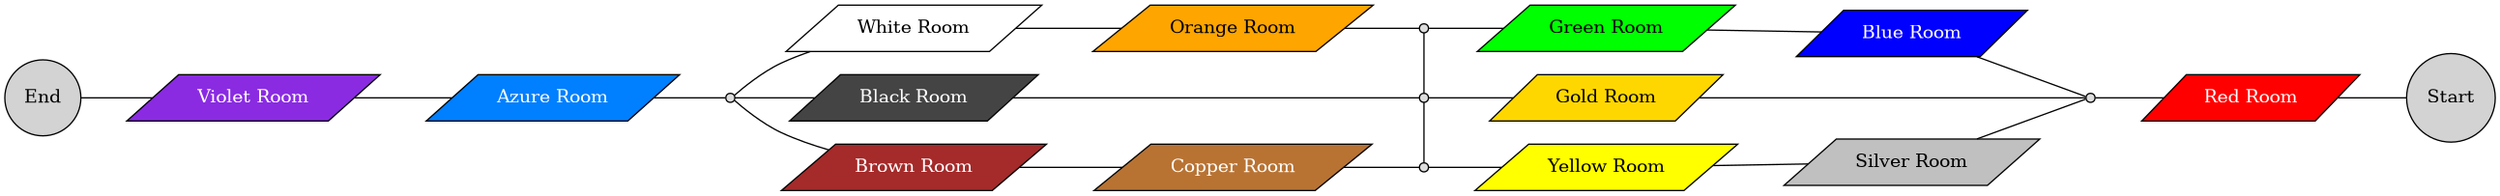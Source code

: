 @startdot
digraph map {
  // Left to right orientation
  rankdir="RL";
  
  // Use undirected edges to avoid implying one-way paths
  edge [dir=none];

  // Define start and end nodes
  node [style=filled, fontcolor=black, shape=circle];
  Start [label="Start"];
  End [label="End"];
  
  // Node styles - same colors as your PlantUML diagram
  node [style=filled, fontcolor=white, shape=parallelogram];
  
  // Define regular room nodes with colors
  RedRoom [label="Red Room", fillcolor="#FF0000"];
  BlueRoom [label="Blue Room", fillcolor="#0000FF"];
  GreenRoom [label="Green Room", fillcolor="#00FF00", fontcolor=black];
  GoldRoom [label="Gold Room", fillcolor="#FFD700", fontcolor=black];
  SilverRoom [label="Silver Room", fillcolor="#C0C0C0", fontcolor=black];
  YellowRoom [label="Yellow Room", fillcolor="#FFFF00", fontcolor=black];
  OrangeRoom [label="Orange Room", fillcolor="#FFA500", fontcolor=black];
  WhiteRoom [label="White Room", fillcolor="#FFFFFF", fontcolor=black];
  BlackRoom [label="Black Room", fillcolor="#444444"];
  CopperRoom [label="Copper Room", fillcolor="#B87333"];
  BrownRoom [label="Brown Room", fillcolor="#A52A2A"];
  AzureRoom [label="Azure Room", fillcolor="#007FFF"];
  VioletRoom [label="Violet Room", fillcolor="#8A2BE2"];
  
  // Define junction/intersection nodes
  node [shape=circle, width=0.1, height=0.1, label="", style="filled", fillcolor="#dddddd"];
  Junction1 [label=""];  // 4-way after Red Room
  Junction2 [label=""];  // 3-way after Blue/Green
  Junction3 [label=""];  // 3-way after Gold
  Junction4 [label=""];  // 3-way after Silver/Yellow
  Junction5 [label=""];  // Final junction before Violet
  
  // Start node should be on the left
  { rank=min; Start; }

  Start -> RedRoom;
  
  // Define connections using junctions for intersections
  RedRoom -> Junction1;
  Junction1 -> BlueRoom;
  Junction1 -> GoldRoom;
  Junction1 -> SilverRoom;
  
  BlueRoom -> GreenRoom;
  GreenRoom -> Junction2;
  Junction2 -> OrangeRoom;
  Junction2 -> Junction3;
  
  GoldRoom -> Junction3;
  Junction3 -> BlackRoom;
  Junction3 -> Junction4;

  // Force J2, J3, J4 to be aligned vertically
  { rank=same; Junction2; Junction3; Junction4; }
  
  SilverRoom -> YellowRoom;
  YellowRoom -> Junction4;
  Junction4 -> CopperRoom;
  
  OrangeRoom -> WhiteRoom;
  CopperRoom -> BrownRoom;
  
  WhiteRoom -> Junction5;
  BlackRoom -> Junction5;
  BrownRoom -> Junction5;
  Junction5 -> AzureRoom;
  
  AzureRoom -> VioletRoom;

  VioletRoom -> End;
  
  // End node should be on the right
  { rank=max; End; }
}
@enddot
